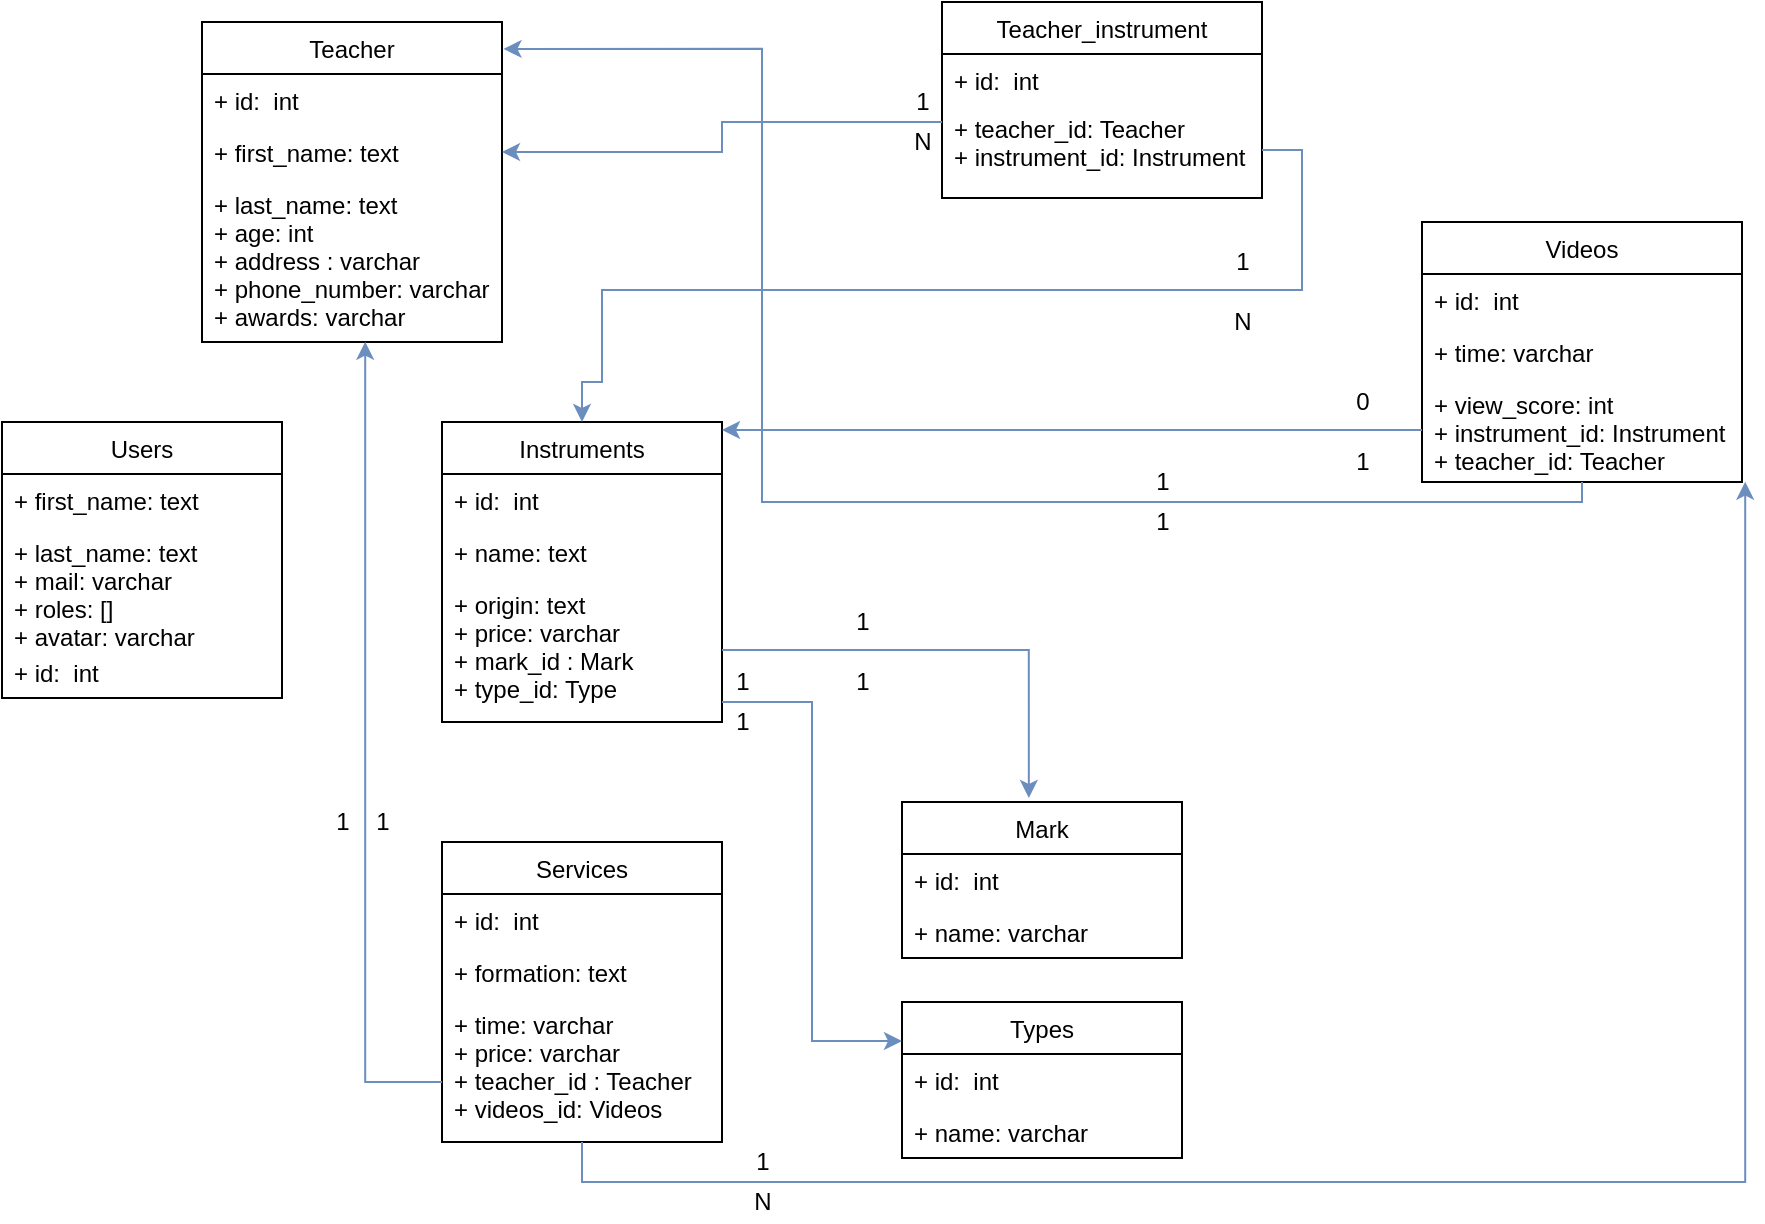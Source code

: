 <mxfile version="16.6.1" type="github">
  <diagram name="Page-1" id="9361dd3d-8414-5efd-6122-117bd74ce7a7">
    <mxGraphModel dx="2448" dy="1899" grid="1" gridSize="10" guides="1" tooltips="1" connect="1" arrows="1" fold="1" page="0" pageScale="1.5" pageWidth="826" pageHeight="1169" background="none" math="0" shadow="0">
      <root>
        <mxCell id="0" />
        <mxCell id="1" parent="0" />
        <mxCell id="0QkTnSWF0Qog_tkl2oPD-94" value="Services" style="swimlane;fontStyle=0;childLayout=stackLayout;horizontal=1;startSize=26;fillColor=none;horizontalStack=0;resizeParent=1;resizeParentMax=0;resizeLast=0;collapsible=1;marginBottom=0;" parent="1" vertex="1">
          <mxGeometry x="-680" y="-390" width="140" height="150" as="geometry" />
        </mxCell>
        <mxCell id="0QkTnSWF0Qog_tkl2oPD-95" value="+ id:  int&#xa;&#xa;" style="text;strokeColor=none;fillColor=none;align=left;verticalAlign=top;spacingLeft=4;spacingRight=4;overflow=hidden;rotatable=0;points=[[0,0.5],[1,0.5]];portConstraint=eastwest;" parent="0QkTnSWF0Qog_tkl2oPD-94" vertex="1">
          <mxGeometry y="26" width="140" height="26" as="geometry" />
        </mxCell>
        <mxCell id="0QkTnSWF0Qog_tkl2oPD-96" value="+ formation: text" style="text;strokeColor=none;fillColor=none;align=left;verticalAlign=top;spacingLeft=4;spacingRight=4;overflow=hidden;rotatable=0;points=[[0,0.5],[1,0.5]];portConstraint=eastwest;" parent="0QkTnSWF0Qog_tkl2oPD-94" vertex="1">
          <mxGeometry y="52" width="140" height="26" as="geometry" />
        </mxCell>
        <mxCell id="0QkTnSWF0Qog_tkl2oPD-97" value="+ time: varchar&#xa;+ price: varchar&#xa;+ teacher_id : Teacher&#xa;+ videos_id: Videos" style="text;strokeColor=none;fillColor=none;align=left;verticalAlign=top;spacingLeft=4;spacingRight=4;overflow=hidden;rotatable=0;points=[[0,0.5],[1,0.5]];portConstraint=eastwest;" parent="0QkTnSWF0Qog_tkl2oPD-94" vertex="1">
          <mxGeometry y="78" width="140" height="72" as="geometry" />
        </mxCell>
        <mxCell id="0QkTnSWF0Qog_tkl2oPD-98" value="Instruments" style="swimlane;fontStyle=0;childLayout=stackLayout;horizontal=1;startSize=26;fillColor=none;horizontalStack=0;resizeParent=1;resizeParentMax=0;resizeLast=0;collapsible=1;marginBottom=0;" parent="1" vertex="1">
          <mxGeometry x="-680" y="-600" width="140" height="150" as="geometry" />
        </mxCell>
        <mxCell id="0QkTnSWF0Qog_tkl2oPD-99" value="+ id:  int&#xa;&#xa;" style="text;strokeColor=none;fillColor=none;align=left;verticalAlign=top;spacingLeft=4;spacingRight=4;overflow=hidden;rotatable=0;points=[[0,0.5],[1,0.5]];portConstraint=eastwest;" parent="0QkTnSWF0Qog_tkl2oPD-98" vertex="1">
          <mxGeometry y="26" width="140" height="26" as="geometry" />
        </mxCell>
        <mxCell id="0QkTnSWF0Qog_tkl2oPD-100" value="+ name: text" style="text;strokeColor=none;fillColor=none;align=left;verticalAlign=top;spacingLeft=4;spacingRight=4;overflow=hidden;rotatable=0;points=[[0,0.5],[1,0.5]];portConstraint=eastwest;" parent="0QkTnSWF0Qog_tkl2oPD-98" vertex="1">
          <mxGeometry y="52" width="140" height="26" as="geometry" />
        </mxCell>
        <mxCell id="0QkTnSWF0Qog_tkl2oPD-101" value="+ origin: text&#xa;+ price: varchar&#xa;+ mark_id : Mark&#xa;+ type_id: Type" style="text;strokeColor=none;fillColor=none;align=left;verticalAlign=top;spacingLeft=4;spacingRight=4;overflow=hidden;rotatable=0;points=[[0,0.5],[1,0.5]];portConstraint=eastwest;" parent="0QkTnSWF0Qog_tkl2oPD-98" vertex="1">
          <mxGeometry y="78" width="140" height="72" as="geometry" />
        </mxCell>
        <mxCell id="0QkTnSWF0Qog_tkl2oPD-102" value="Teacher" style="swimlane;fontStyle=0;childLayout=stackLayout;horizontal=1;startSize=26;fillColor=none;horizontalStack=0;resizeParent=1;resizeParentMax=0;resizeLast=0;collapsible=1;marginBottom=0;" parent="1" vertex="1">
          <mxGeometry x="-800" y="-800" width="150" height="160" as="geometry" />
        </mxCell>
        <mxCell id="0QkTnSWF0Qog_tkl2oPD-103" value="+ id:  int&#xa;&#xa;" style="text;strokeColor=none;fillColor=none;align=left;verticalAlign=top;spacingLeft=4;spacingRight=4;overflow=hidden;rotatable=0;points=[[0,0.5],[1,0.5]];portConstraint=eastwest;" parent="0QkTnSWF0Qog_tkl2oPD-102" vertex="1">
          <mxGeometry y="26" width="150" height="26" as="geometry" />
        </mxCell>
        <mxCell id="0QkTnSWF0Qog_tkl2oPD-104" value="+ first_name: text" style="text;strokeColor=none;fillColor=none;align=left;verticalAlign=top;spacingLeft=4;spacingRight=4;overflow=hidden;rotatable=0;points=[[0,0.5],[1,0.5]];portConstraint=eastwest;" parent="0QkTnSWF0Qog_tkl2oPD-102" vertex="1">
          <mxGeometry y="52" width="150" height="26" as="geometry" />
        </mxCell>
        <mxCell id="0QkTnSWF0Qog_tkl2oPD-105" value="+ last_name: text&#xa;+ age: int&#xa;+ address : varchar&#xa;+ phone_number: varchar&#xa;+ awards: varchar" style="text;strokeColor=none;fillColor=none;align=left;verticalAlign=top;spacingLeft=4;spacingRight=4;overflow=hidden;rotatable=0;points=[[0,0.5],[1,0.5]];portConstraint=eastwest;" parent="0QkTnSWF0Qog_tkl2oPD-102" vertex="1">
          <mxGeometry y="78" width="150" height="82" as="geometry" />
        </mxCell>
        <mxCell id="0QkTnSWF0Qog_tkl2oPD-106" value="Videos" style="swimlane;fontStyle=0;childLayout=stackLayout;horizontal=1;startSize=26;fillColor=none;horizontalStack=0;resizeParent=1;resizeParentMax=0;resizeLast=0;collapsible=1;marginBottom=0;" parent="1" vertex="1">
          <mxGeometry x="-190" y="-700" width="160" height="130" as="geometry" />
        </mxCell>
        <mxCell id="0QkTnSWF0Qog_tkl2oPD-107" value="+ id:  int&#xa;&#xa;" style="text;strokeColor=none;fillColor=none;align=left;verticalAlign=top;spacingLeft=4;spacingRight=4;overflow=hidden;rotatable=0;points=[[0,0.5],[1,0.5]];portConstraint=eastwest;" parent="0QkTnSWF0Qog_tkl2oPD-106" vertex="1">
          <mxGeometry y="26" width="160" height="26" as="geometry" />
        </mxCell>
        <mxCell id="0QkTnSWF0Qog_tkl2oPD-108" value="+ time: varchar" style="text;strokeColor=none;fillColor=none;align=left;verticalAlign=top;spacingLeft=4;spacingRight=4;overflow=hidden;rotatable=0;points=[[0,0.5],[1,0.5]];portConstraint=eastwest;" parent="0QkTnSWF0Qog_tkl2oPD-106" vertex="1">
          <mxGeometry y="52" width="160" height="26" as="geometry" />
        </mxCell>
        <mxCell id="0QkTnSWF0Qog_tkl2oPD-109" value="+ view_score: int&#xa;+ instrument_id: Instrument&#xa;+ teacher_id: Teacher" style="text;strokeColor=none;fillColor=none;align=left;verticalAlign=top;spacingLeft=4;spacingRight=4;overflow=hidden;rotatable=0;points=[[0,0.5],[1,0.5]];portConstraint=eastwest;" parent="0QkTnSWF0Qog_tkl2oPD-106" vertex="1">
          <mxGeometry y="78" width="160" height="52" as="geometry" />
        </mxCell>
        <mxCell id="0QkTnSWF0Qog_tkl2oPD-110" value="Mark" style="swimlane;fontStyle=0;childLayout=stackLayout;horizontal=1;startSize=26;fillColor=none;horizontalStack=0;resizeParent=1;resizeParentMax=0;resizeLast=0;collapsible=1;marginBottom=0;" parent="1" vertex="1">
          <mxGeometry x="-450" y="-410" width="140" height="78" as="geometry" />
        </mxCell>
        <mxCell id="0QkTnSWF0Qog_tkl2oPD-111" value="+ id:  int&#xa;&#xa;" style="text;strokeColor=none;fillColor=none;align=left;verticalAlign=top;spacingLeft=4;spacingRight=4;overflow=hidden;rotatable=0;points=[[0,0.5],[1,0.5]];portConstraint=eastwest;" parent="0QkTnSWF0Qog_tkl2oPD-110" vertex="1">
          <mxGeometry y="26" width="140" height="26" as="geometry" />
        </mxCell>
        <mxCell id="0QkTnSWF0Qog_tkl2oPD-112" value="+ name: varchar" style="text;strokeColor=none;fillColor=none;align=left;verticalAlign=top;spacingLeft=4;spacingRight=4;overflow=hidden;rotatable=0;points=[[0,0.5],[1,0.5]];portConstraint=eastwest;" parent="0QkTnSWF0Qog_tkl2oPD-110" vertex="1">
          <mxGeometry y="52" width="140" height="26" as="geometry" />
        </mxCell>
        <mxCell id="0QkTnSWF0Qog_tkl2oPD-114" value="Types" style="swimlane;fontStyle=0;childLayout=stackLayout;horizontal=1;startSize=26;fillColor=none;horizontalStack=0;resizeParent=1;resizeParentMax=0;resizeLast=0;collapsible=1;marginBottom=0;" parent="1" vertex="1">
          <mxGeometry x="-450" y="-310" width="140" height="78" as="geometry" />
        </mxCell>
        <mxCell id="0QkTnSWF0Qog_tkl2oPD-115" value="+ id:  int&#xa;&#xa;" style="text;strokeColor=none;fillColor=none;align=left;verticalAlign=top;spacingLeft=4;spacingRight=4;overflow=hidden;rotatable=0;points=[[0,0.5],[1,0.5]];portConstraint=eastwest;" parent="0QkTnSWF0Qog_tkl2oPD-114" vertex="1">
          <mxGeometry y="26" width="140" height="26" as="geometry" />
        </mxCell>
        <mxCell id="0QkTnSWF0Qog_tkl2oPD-116" value="+ name: varchar" style="text;strokeColor=none;fillColor=none;align=left;verticalAlign=top;spacingLeft=4;spacingRight=4;overflow=hidden;rotatable=0;points=[[0,0.5],[1,0.5]];portConstraint=eastwest;" parent="0QkTnSWF0Qog_tkl2oPD-114" vertex="1">
          <mxGeometry y="52" width="140" height="26" as="geometry" />
        </mxCell>
        <mxCell id="0QkTnSWF0Qog_tkl2oPD-118" value="Teacher_instrument" style="swimlane;fontStyle=0;childLayout=stackLayout;horizontal=1;startSize=26;fillColor=none;horizontalStack=0;resizeParent=1;resizeParentMax=0;resizeLast=0;collapsible=1;marginBottom=0;" parent="1" vertex="1">
          <mxGeometry x="-430" y="-810" width="160" height="98" as="geometry" />
        </mxCell>
        <mxCell id="0QkTnSWF0Qog_tkl2oPD-119" value="+ id:  int&#xa;&#xa;" style="text;strokeColor=none;fillColor=none;align=left;verticalAlign=top;spacingLeft=4;spacingRight=4;overflow=hidden;rotatable=0;points=[[0,0.5],[1,0.5]];portConstraint=eastwest;" parent="0QkTnSWF0Qog_tkl2oPD-118" vertex="1">
          <mxGeometry y="26" width="160" height="24" as="geometry" />
        </mxCell>
        <mxCell id="0QkTnSWF0Qog_tkl2oPD-120" value="+ teacher_id: Teacher&#xa;+ instrument_id: Instrument" style="text;strokeColor=none;fillColor=none;align=left;verticalAlign=top;spacingLeft=4;spacingRight=4;overflow=hidden;rotatable=0;points=[[0,0.5],[1,0.5]];portConstraint=eastwest;" parent="0QkTnSWF0Qog_tkl2oPD-118" vertex="1">
          <mxGeometry y="50" width="160" height="48" as="geometry" />
        </mxCell>
        <mxCell id="0QkTnSWF0Qog_tkl2oPD-122" value="Users" style="swimlane;fontStyle=0;childLayout=stackLayout;horizontal=1;startSize=26;fillColor=none;horizontalStack=0;resizeParent=1;resizeParentMax=0;resizeLast=0;collapsible=1;marginBottom=0;" parent="1" vertex="1">
          <mxGeometry x="-900" y="-600" width="140" height="138" as="geometry" />
        </mxCell>
        <mxCell id="0QkTnSWF0Qog_tkl2oPD-124" value="+ first_name: text" style="text;strokeColor=none;fillColor=none;align=left;verticalAlign=top;spacingLeft=4;spacingRight=4;overflow=hidden;rotatable=0;points=[[0,0.5],[1,0.5]];portConstraint=eastwest;" parent="0QkTnSWF0Qog_tkl2oPD-122" vertex="1">
          <mxGeometry y="26" width="140" height="26" as="geometry" />
        </mxCell>
        <mxCell id="0QkTnSWF0Qog_tkl2oPD-125" value="+ last_name: text&#xa;+ mail: varchar&#xa;+ roles: []&#xa;+ avatar: varchar" style="text;strokeColor=none;fillColor=none;align=left;verticalAlign=top;spacingLeft=4;spacingRight=4;overflow=hidden;rotatable=0;points=[[0,0.5],[1,0.5]];portConstraint=eastwest;" parent="0QkTnSWF0Qog_tkl2oPD-122" vertex="1">
          <mxGeometry y="52" width="140" height="60" as="geometry" />
        </mxCell>
        <mxCell id="0QkTnSWF0Qog_tkl2oPD-123" value="+ id:  int&#xa;&#xa;" style="text;strokeColor=none;fillColor=none;align=left;verticalAlign=top;spacingLeft=4;spacingRight=4;overflow=hidden;rotatable=0;points=[[0,0.5],[1,0.5]];portConstraint=eastwest;" parent="0QkTnSWF0Qog_tkl2oPD-122" vertex="1">
          <mxGeometry y="112" width="140" height="26" as="geometry" />
        </mxCell>
        <mxCell id="0QkTnSWF0Qog_tkl2oPD-126" style="edgeStyle=orthogonalEdgeStyle;rounded=0;orthogonalLoop=1;jettySize=auto;html=1;entryX=0.453;entryY=-0.026;entryDx=0;entryDy=0;entryPerimeter=0;fillColor=#dae8fc;strokeColor=#6c8ebf;" parent="1" source="0QkTnSWF0Qog_tkl2oPD-101" target="0QkTnSWF0Qog_tkl2oPD-110" edge="1">
          <mxGeometry relative="1" as="geometry" />
        </mxCell>
        <mxCell id="0QkTnSWF0Qog_tkl2oPD-127" value="1" style="text;html=1;align=center;verticalAlign=middle;resizable=0;points=[];autosize=1;strokeColor=none;fillColor=none;" parent="1" vertex="1">
          <mxGeometry x="-480" y="-510" width="20" height="20" as="geometry" />
        </mxCell>
        <mxCell id="0QkTnSWF0Qog_tkl2oPD-128" value="1" style="text;html=1;align=center;verticalAlign=middle;resizable=0;points=[];autosize=1;strokeColor=none;fillColor=none;" parent="1" vertex="1">
          <mxGeometry x="-480" y="-480" width="20" height="20" as="geometry" />
        </mxCell>
        <mxCell id="0QkTnSWF0Qog_tkl2oPD-129" style="edgeStyle=orthogonalEdgeStyle;rounded=0;orthogonalLoop=1;jettySize=auto;html=1;entryX=0;entryY=0.25;entryDx=0;entryDy=0;fillColor=#dae8fc;strokeColor=#6c8ebf;" parent="1" source="0QkTnSWF0Qog_tkl2oPD-101" target="0QkTnSWF0Qog_tkl2oPD-114" edge="1">
          <mxGeometry relative="1" as="geometry">
            <Array as="points">
              <mxPoint x="-495" y="-460" />
              <mxPoint x="-495" y="-290" />
            </Array>
          </mxGeometry>
        </mxCell>
        <mxCell id="0QkTnSWF0Qog_tkl2oPD-130" value="1" style="text;html=1;align=center;verticalAlign=middle;resizable=0;points=[];autosize=1;strokeColor=none;fillColor=none;" parent="1" vertex="1">
          <mxGeometry x="-540" y="-480" width="20" height="20" as="geometry" />
        </mxCell>
        <mxCell id="0QkTnSWF0Qog_tkl2oPD-131" value="1" style="text;html=1;align=center;verticalAlign=middle;resizable=0;points=[];autosize=1;strokeColor=none;fillColor=none;" parent="1" vertex="1">
          <mxGeometry x="-540" y="-460" width="20" height="20" as="geometry" />
        </mxCell>
        <mxCell id="CQLazfhLL2NqfbZ1QYaW-5" style="edgeStyle=orthogonalEdgeStyle;rounded=0;orthogonalLoop=1;jettySize=auto;html=1;entryX=1.005;entryY=0.084;entryDx=0;entryDy=0;entryPerimeter=0;fillColor=#dae8fc;strokeColor=#6c8ebf;" edge="1" parent="1" source="0QkTnSWF0Qog_tkl2oPD-109" target="0QkTnSWF0Qog_tkl2oPD-102">
          <mxGeometry relative="1" as="geometry">
            <Array as="points">
              <mxPoint x="-520" y="-560" />
              <mxPoint x="-520" y="-787" />
            </Array>
          </mxGeometry>
        </mxCell>
        <mxCell id="CQLazfhLL2NqfbZ1QYaW-12" style="edgeStyle=orthogonalEdgeStyle;rounded=0;orthogonalLoop=1;jettySize=auto;html=1;fillColor=#dae8fc;strokeColor=#6c8ebf;" edge="1" parent="1" source="0QkTnSWF0Qog_tkl2oPD-109">
          <mxGeometry relative="1" as="geometry">
            <mxPoint x="-540" y="-596" as="targetPoint" />
            <Array as="points">
              <mxPoint x="-540" y="-596" />
            </Array>
          </mxGeometry>
        </mxCell>
        <mxCell id="CQLazfhLL2NqfbZ1QYaW-13" value="0" style="text;html=1;align=center;verticalAlign=middle;resizable=0;points=[];autosize=1;strokeColor=none;fillColor=none;" vertex="1" parent="1">
          <mxGeometry x="-230" y="-620" width="20" height="20" as="geometry" />
        </mxCell>
        <mxCell id="CQLazfhLL2NqfbZ1QYaW-14" value="1" style="text;html=1;align=center;verticalAlign=middle;resizable=0;points=[];autosize=1;strokeColor=none;fillColor=none;" vertex="1" parent="1">
          <mxGeometry x="-230" y="-590" width="20" height="20" as="geometry" />
        </mxCell>
        <mxCell id="CQLazfhLL2NqfbZ1QYaW-19" value="1" style="text;html=1;align=center;verticalAlign=middle;resizable=0;points=[];autosize=1;strokeColor=none;fillColor=none;" vertex="1" parent="1">
          <mxGeometry x="-330" y="-580" width="20" height="20" as="geometry" />
        </mxCell>
        <mxCell id="CQLazfhLL2NqfbZ1QYaW-20" value="1" style="text;html=1;align=center;verticalAlign=middle;resizable=0;points=[];autosize=1;strokeColor=none;fillColor=none;" vertex="1" parent="1">
          <mxGeometry x="-330" y="-560" width="20" height="20" as="geometry" />
        </mxCell>
        <mxCell id="CQLazfhLL2NqfbZ1QYaW-22" style="edgeStyle=orthogonalEdgeStyle;rounded=0;orthogonalLoop=1;jettySize=auto;html=1;entryX=0.544;entryY=0.998;entryDx=0;entryDy=0;entryPerimeter=0;fillColor=#dae8fc;strokeColor=#6c8ebf;" edge="1" parent="1" source="0QkTnSWF0Qog_tkl2oPD-97" target="0QkTnSWF0Qog_tkl2oPD-105">
          <mxGeometry relative="1" as="geometry">
            <Array as="points">
              <mxPoint x="-718" y="-270" />
            </Array>
          </mxGeometry>
        </mxCell>
        <mxCell id="CQLazfhLL2NqfbZ1QYaW-23" value="1" style="text;html=1;align=center;verticalAlign=middle;resizable=0;points=[];autosize=1;strokeColor=none;fillColor=none;" vertex="1" parent="1">
          <mxGeometry x="-740" y="-410" width="20" height="20" as="geometry" />
        </mxCell>
        <mxCell id="CQLazfhLL2NqfbZ1QYaW-24" value="1" style="text;html=1;align=center;verticalAlign=middle;resizable=0;points=[];autosize=1;strokeColor=none;fillColor=none;" vertex="1" parent="1">
          <mxGeometry x="-720" y="-410" width="20" height="20" as="geometry" />
        </mxCell>
        <mxCell id="CQLazfhLL2NqfbZ1QYaW-25" style="edgeStyle=orthogonalEdgeStyle;rounded=0;orthogonalLoop=1;jettySize=auto;html=1;entryX=1;entryY=0.5;entryDx=0;entryDy=0;fillColor=#dae8fc;strokeColor=#6c8ebf;" edge="1" parent="1" source="0QkTnSWF0Qog_tkl2oPD-120" target="0QkTnSWF0Qog_tkl2oPD-104">
          <mxGeometry relative="1" as="geometry">
            <Array as="points">
              <mxPoint x="-540" y="-750" />
              <mxPoint x="-540" y="-735" />
            </Array>
          </mxGeometry>
        </mxCell>
        <mxCell id="CQLazfhLL2NqfbZ1QYaW-26" value="1" style="text;html=1;align=center;verticalAlign=middle;resizable=0;points=[];autosize=1;strokeColor=none;fillColor=none;" vertex="1" parent="1">
          <mxGeometry x="-450" y="-770" width="20" height="20" as="geometry" />
        </mxCell>
        <mxCell id="CQLazfhLL2NqfbZ1QYaW-27" value="N" style="text;html=1;align=center;verticalAlign=middle;resizable=0;points=[];autosize=1;strokeColor=none;fillColor=none;" vertex="1" parent="1">
          <mxGeometry x="-450" y="-750" width="20" height="20" as="geometry" />
        </mxCell>
        <mxCell id="CQLazfhLL2NqfbZ1QYaW-28" style="edgeStyle=orthogonalEdgeStyle;rounded=0;orthogonalLoop=1;jettySize=auto;html=1;fillColor=#dae8fc;strokeColor=#6c8ebf;" edge="1" parent="1" source="0QkTnSWF0Qog_tkl2oPD-120" target="0QkTnSWF0Qog_tkl2oPD-98">
          <mxGeometry relative="1" as="geometry">
            <mxPoint x="-330" y="-620" as="targetPoint" />
            <Array as="points">
              <mxPoint x="-250" y="-736" />
              <mxPoint x="-250" y="-666" />
              <mxPoint x="-600" y="-666" />
              <mxPoint x="-600" y="-620" />
              <mxPoint x="-610" y="-620" />
            </Array>
          </mxGeometry>
        </mxCell>
        <mxCell id="CQLazfhLL2NqfbZ1QYaW-29" value="1" style="text;html=1;align=center;verticalAlign=middle;resizable=0;points=[];autosize=1;strokeColor=none;fillColor=none;" vertex="1" parent="1">
          <mxGeometry x="-290" y="-690" width="20" height="20" as="geometry" />
        </mxCell>
        <mxCell id="CQLazfhLL2NqfbZ1QYaW-30" value="N" style="text;html=1;align=center;verticalAlign=middle;resizable=0;points=[];autosize=1;strokeColor=none;fillColor=none;" vertex="1" parent="1">
          <mxGeometry x="-290" y="-660" width="20" height="20" as="geometry" />
        </mxCell>
        <mxCell id="CQLazfhLL2NqfbZ1QYaW-31" style="edgeStyle=orthogonalEdgeStyle;rounded=0;orthogonalLoop=1;jettySize=auto;html=1;entryX=1.01;entryY=0.997;entryDx=0;entryDy=0;entryPerimeter=0;fillColor=#dae8fc;strokeColor=#6c8ebf;" edge="1" parent="1" source="0QkTnSWF0Qog_tkl2oPD-97" target="0QkTnSWF0Qog_tkl2oPD-109">
          <mxGeometry relative="1" as="geometry">
            <Array as="points">
              <mxPoint x="-610" y="-220" />
              <mxPoint x="-28" y="-220" />
            </Array>
          </mxGeometry>
        </mxCell>
        <mxCell id="CQLazfhLL2NqfbZ1QYaW-32" value="1" style="text;html=1;align=center;verticalAlign=middle;resizable=0;points=[];autosize=1;strokeColor=none;fillColor=none;" vertex="1" parent="1">
          <mxGeometry x="-530" y="-240" width="20" height="20" as="geometry" />
        </mxCell>
        <mxCell id="CQLazfhLL2NqfbZ1QYaW-33" value="N" style="text;html=1;align=center;verticalAlign=middle;resizable=0;points=[];autosize=1;strokeColor=none;fillColor=none;" vertex="1" parent="1">
          <mxGeometry x="-530" y="-220" width="20" height="20" as="geometry" />
        </mxCell>
      </root>
    </mxGraphModel>
  </diagram>
</mxfile>
